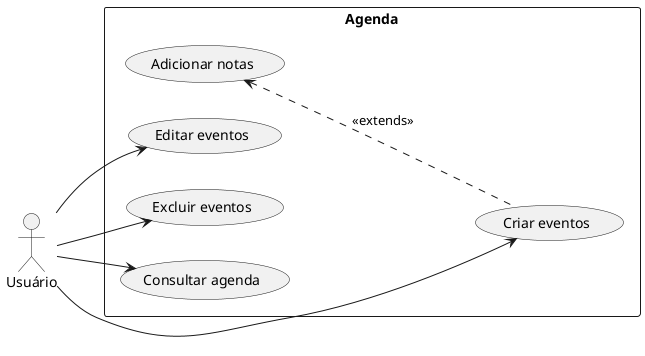 @startuml agenda

left to right direction

actor "Usuário" as user 

rectangle Agenda {
  usecase "Adicionar notas" as nota

  usecase "Criar eventos" as criar
  usecase "Editar eventos" as editar
  usecase "Excluir eventos" as excluir 
  usecase "Consultar agenda" as ca
}

nota <-.- criar : <<extends>> 

user --> criar
user --> editar
user --> excluir
user --> ca

@enduml